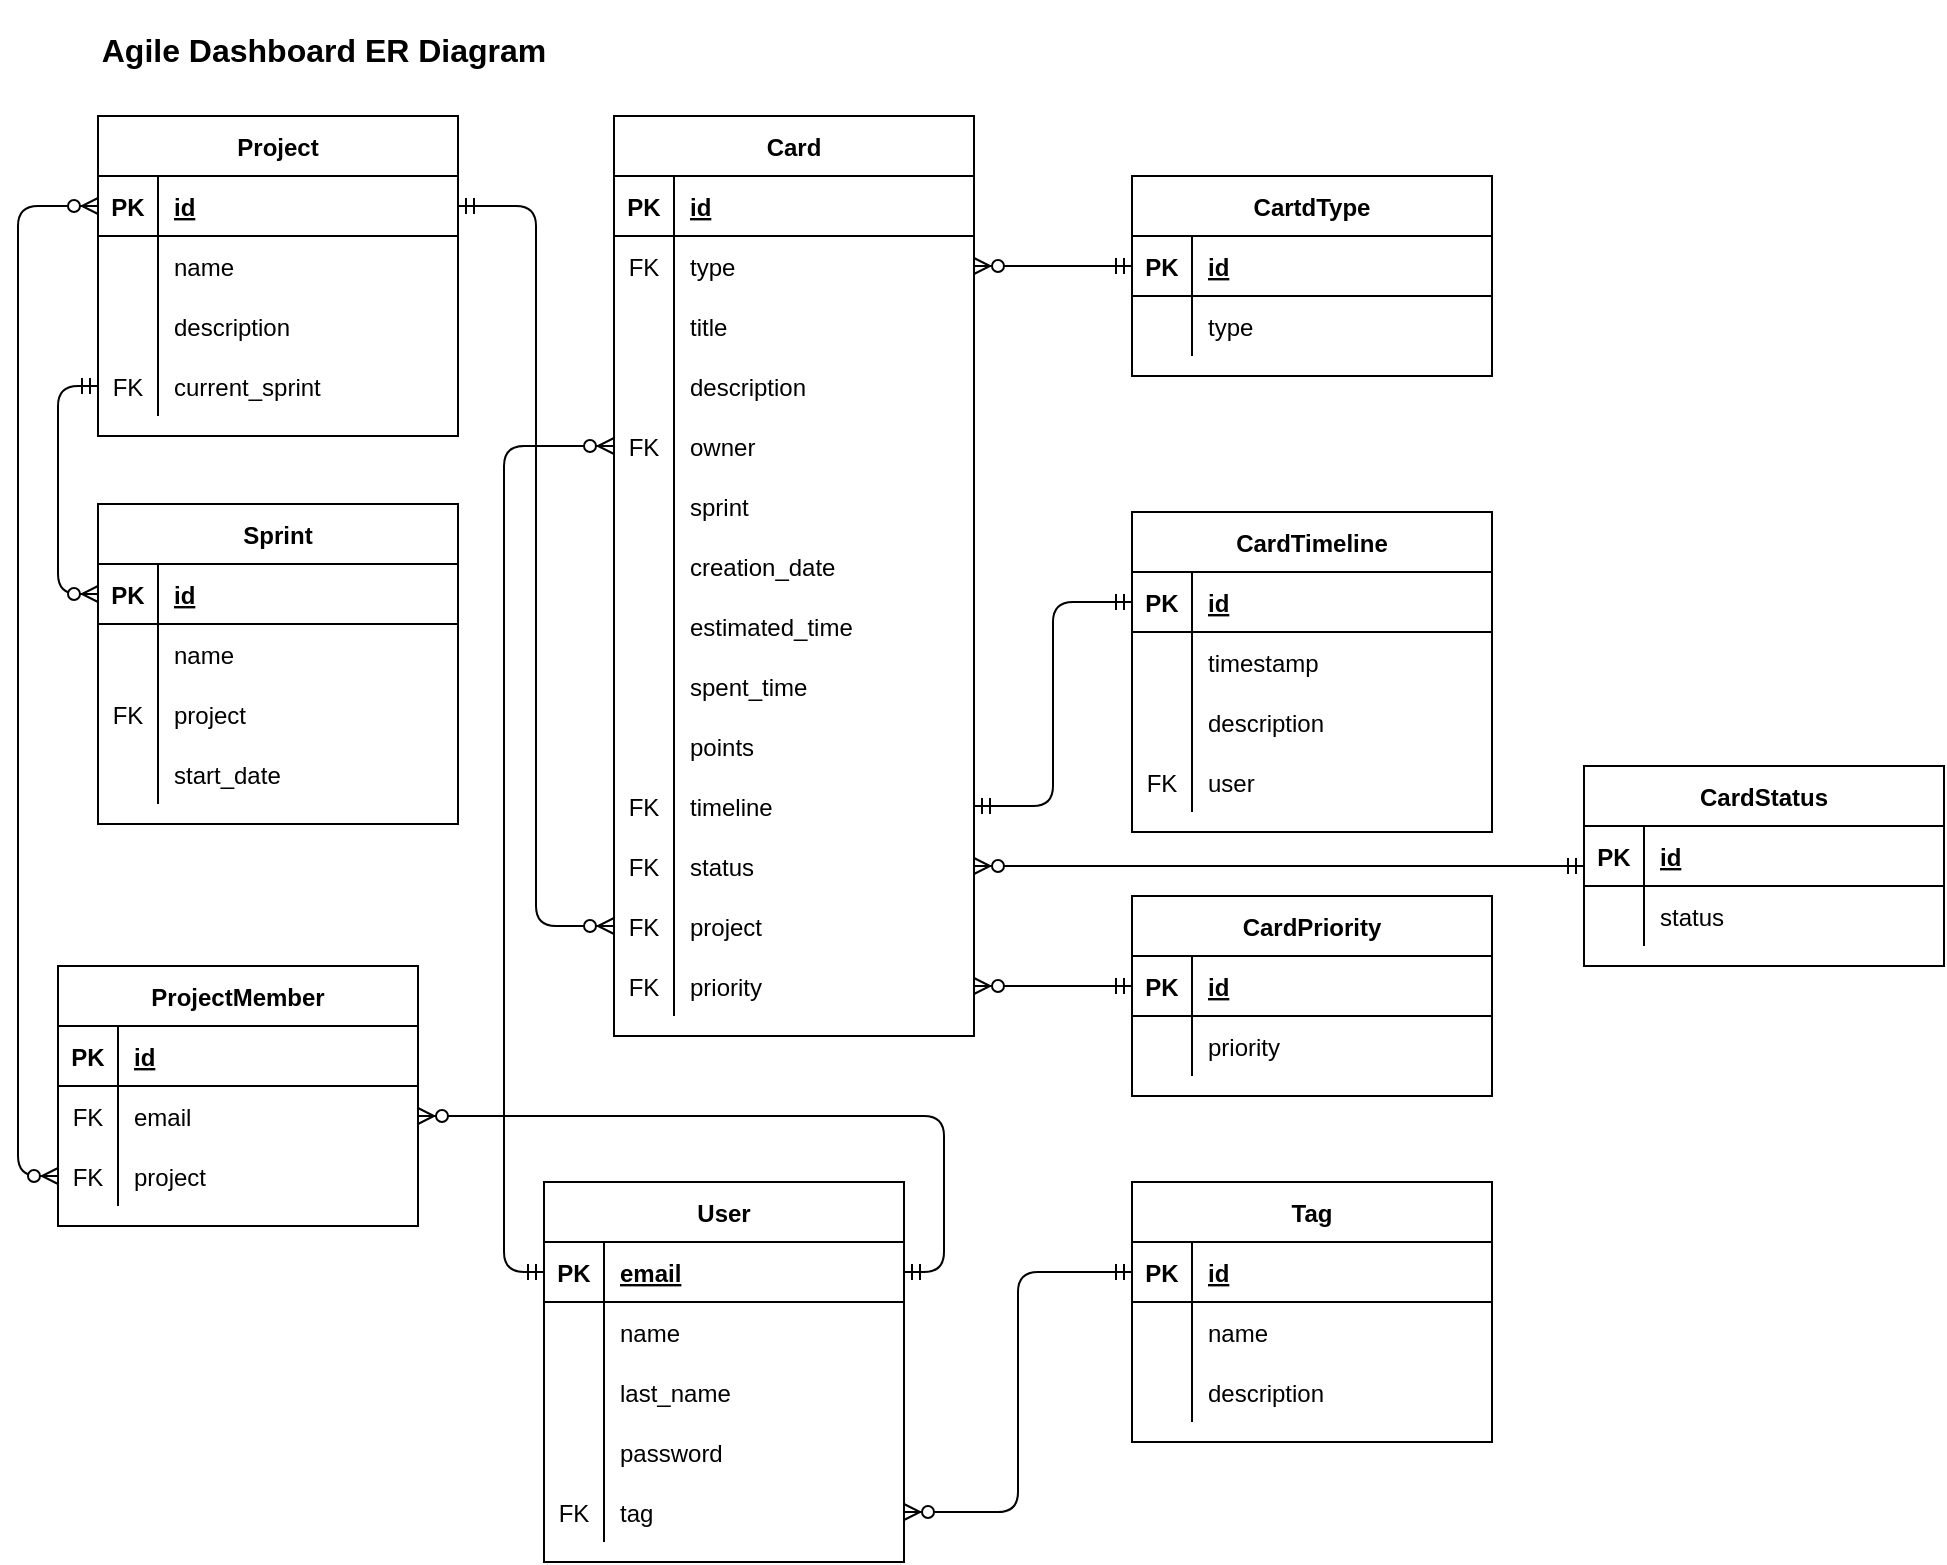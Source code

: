 <mxfile version="14.9.6" type="github"><diagram id="9USGvnvaLUPbJwD39L3l" name="ER Diagram"><mxGraphModel dx="1650" dy="898" grid="0" gridSize="10" guides="1" tooltips="1" connect="1" arrows="1" fold="1" page="1" pageScale="1" pageWidth="1600" pageHeight="900" math="0" shadow="0"><root><mxCell id="0"/><mxCell id="1" parent="0"/><mxCell id="jvORw5CZMmFiRLfbBkI9-7" style="edgeStyle=orthogonalEdgeStyle;rounded=1;orthogonalLoop=1;jettySize=auto;html=1;exitX=1;exitY=0.5;exitDx=0;exitDy=0;entryX=0;entryY=0.5;entryDx=0;entryDy=0;startArrow=ERzeroToMany;startFill=1;endArrow=ERmandOne;endFill=0;" parent="1" source="B2KjkNeEiQi5rZlNjXtB-30" target="B2KjkNeEiQi5rZlNjXtB-34" edge="1"><mxGeometry relative="1" as="geometry"/></mxCell><mxCell id="B2KjkNeEiQi5rZlNjXtB-1" value="User" style="shape=table;startSize=30;container=1;collapsible=1;childLayout=tableLayout;fixedRows=1;rowLines=0;fontStyle=1;align=center;resizeLast=1;" parent="1" vertex="1"><mxGeometry x="293" y="625" width="180" height="190" as="geometry"/></mxCell><mxCell id="B2KjkNeEiQi5rZlNjXtB-2" value="" style="shape=partialRectangle;collapsible=0;dropTarget=0;pointerEvents=0;fillColor=none;top=0;left=0;bottom=1;right=0;points=[[0,0.5],[1,0.5]];portConstraint=eastwest;" parent="B2KjkNeEiQi5rZlNjXtB-1" vertex="1"><mxGeometry y="30" width="180" height="30" as="geometry"/></mxCell><mxCell id="B2KjkNeEiQi5rZlNjXtB-3" value="PK" style="shape=partialRectangle;connectable=0;fillColor=none;top=0;left=0;bottom=0;right=0;fontStyle=1;overflow=hidden;" parent="B2KjkNeEiQi5rZlNjXtB-2" vertex="1"><mxGeometry width="30" height="30" as="geometry"/></mxCell><mxCell id="B2KjkNeEiQi5rZlNjXtB-4" value="email" style="shape=partialRectangle;connectable=0;fillColor=none;top=0;left=0;bottom=0;right=0;align=left;spacingLeft=6;fontStyle=5;overflow=hidden;" parent="B2KjkNeEiQi5rZlNjXtB-2" vertex="1"><mxGeometry x="30" width="150" height="30" as="geometry"/></mxCell><mxCell id="B2KjkNeEiQi5rZlNjXtB-5" value="" style="shape=partialRectangle;collapsible=0;dropTarget=0;pointerEvents=0;fillColor=none;top=0;left=0;bottom=0;right=0;points=[[0,0.5],[1,0.5]];portConstraint=eastwest;" parent="B2KjkNeEiQi5rZlNjXtB-1" vertex="1"><mxGeometry y="60" width="180" height="30" as="geometry"/></mxCell><mxCell id="B2KjkNeEiQi5rZlNjXtB-6" value="" style="shape=partialRectangle;connectable=0;fillColor=none;top=0;left=0;bottom=0;right=0;editable=1;overflow=hidden;" parent="B2KjkNeEiQi5rZlNjXtB-5" vertex="1"><mxGeometry width="30" height="30" as="geometry"/></mxCell><mxCell id="B2KjkNeEiQi5rZlNjXtB-7" value="name" style="shape=partialRectangle;connectable=0;fillColor=none;top=0;left=0;bottom=0;right=0;align=left;spacingLeft=6;overflow=hidden;" parent="B2KjkNeEiQi5rZlNjXtB-5" vertex="1"><mxGeometry x="30" width="150" height="30" as="geometry"/></mxCell><mxCell id="B2KjkNeEiQi5rZlNjXtB-8" value="" style="shape=partialRectangle;collapsible=0;dropTarget=0;pointerEvents=0;fillColor=none;top=0;left=0;bottom=0;right=0;points=[[0,0.5],[1,0.5]];portConstraint=eastwest;" parent="B2KjkNeEiQi5rZlNjXtB-1" vertex="1"><mxGeometry y="90" width="180" height="30" as="geometry"/></mxCell><mxCell id="B2KjkNeEiQi5rZlNjXtB-9" value="" style="shape=partialRectangle;connectable=0;fillColor=none;top=0;left=0;bottom=0;right=0;editable=1;overflow=hidden;" parent="B2KjkNeEiQi5rZlNjXtB-8" vertex="1"><mxGeometry width="30" height="30" as="geometry"/></mxCell><mxCell id="B2KjkNeEiQi5rZlNjXtB-10" value="last_name" style="shape=partialRectangle;connectable=0;fillColor=none;top=0;left=0;bottom=0;right=0;align=left;spacingLeft=6;overflow=hidden;" parent="B2KjkNeEiQi5rZlNjXtB-8" vertex="1"><mxGeometry x="30" width="150" height="30" as="geometry"/></mxCell><mxCell id="B2KjkNeEiQi5rZlNjXtB-11" value="" style="shape=partialRectangle;collapsible=0;dropTarget=0;pointerEvents=0;fillColor=none;top=0;left=0;bottom=0;right=0;points=[[0,0.5],[1,0.5]];portConstraint=eastwest;" parent="B2KjkNeEiQi5rZlNjXtB-1" vertex="1"><mxGeometry y="120" width="180" height="30" as="geometry"/></mxCell><mxCell id="B2KjkNeEiQi5rZlNjXtB-12" value="" style="shape=partialRectangle;connectable=0;fillColor=none;top=0;left=0;bottom=0;right=0;editable=1;overflow=hidden;" parent="B2KjkNeEiQi5rZlNjXtB-11" vertex="1"><mxGeometry width="30" height="30" as="geometry"/></mxCell><mxCell id="B2KjkNeEiQi5rZlNjXtB-13" value="password" style="shape=partialRectangle;connectable=0;fillColor=none;top=0;left=0;bottom=0;right=0;align=left;spacingLeft=6;overflow=hidden;" parent="B2KjkNeEiQi5rZlNjXtB-11" vertex="1"><mxGeometry x="30" width="150" height="30" as="geometry"/></mxCell><mxCell id="B2KjkNeEiQi5rZlNjXtB-30" value="" style="shape=partialRectangle;collapsible=0;dropTarget=0;pointerEvents=0;fillColor=none;top=0;left=0;bottom=0;right=0;points=[[0,0.5],[1,0.5]];portConstraint=eastwest;" parent="B2KjkNeEiQi5rZlNjXtB-1" vertex="1"><mxGeometry y="150" width="180" height="30" as="geometry"/></mxCell><mxCell id="B2KjkNeEiQi5rZlNjXtB-31" value="FK" style="shape=partialRectangle;connectable=0;fillColor=none;top=0;left=0;bottom=0;right=0;editable=1;overflow=hidden;" parent="B2KjkNeEiQi5rZlNjXtB-30" vertex="1"><mxGeometry width="30" height="30" as="geometry"/></mxCell><mxCell id="B2KjkNeEiQi5rZlNjXtB-32" value="tag" style="shape=partialRectangle;connectable=0;fillColor=none;top=0;left=0;bottom=0;right=0;align=left;spacingLeft=6;overflow=hidden;" parent="B2KjkNeEiQi5rZlNjXtB-30" vertex="1"><mxGeometry x="30" width="150" height="30" as="geometry"/></mxCell><mxCell id="B2KjkNeEiQi5rZlNjXtB-33" value="Tag" style="shape=table;startSize=30;container=1;collapsible=1;childLayout=tableLayout;fixedRows=1;rowLines=0;fontStyle=1;align=center;resizeLast=1;" parent="1" vertex="1"><mxGeometry x="587" y="625" width="180" height="130" as="geometry"/></mxCell><mxCell id="B2KjkNeEiQi5rZlNjXtB-34" value="" style="shape=partialRectangle;collapsible=0;dropTarget=0;pointerEvents=0;fillColor=none;top=0;left=0;bottom=1;right=0;points=[[0,0.5],[1,0.5]];portConstraint=eastwest;" parent="B2KjkNeEiQi5rZlNjXtB-33" vertex="1"><mxGeometry y="30" width="180" height="30" as="geometry"/></mxCell><mxCell id="B2KjkNeEiQi5rZlNjXtB-35" value="PK" style="shape=partialRectangle;connectable=0;fillColor=none;top=0;left=0;bottom=0;right=0;fontStyle=1;overflow=hidden;" parent="B2KjkNeEiQi5rZlNjXtB-34" vertex="1"><mxGeometry width="30" height="30" as="geometry"/></mxCell><mxCell id="B2KjkNeEiQi5rZlNjXtB-36" value="id" style="shape=partialRectangle;connectable=0;fillColor=none;top=0;left=0;bottom=0;right=0;align=left;spacingLeft=6;fontStyle=5;overflow=hidden;" parent="B2KjkNeEiQi5rZlNjXtB-34" vertex="1"><mxGeometry x="30" width="150" height="30" as="geometry"/></mxCell><mxCell id="B2KjkNeEiQi5rZlNjXtB-37" value="" style="shape=partialRectangle;collapsible=0;dropTarget=0;pointerEvents=0;fillColor=none;top=0;left=0;bottom=0;right=0;points=[[0,0.5],[1,0.5]];portConstraint=eastwest;" parent="B2KjkNeEiQi5rZlNjXtB-33" vertex="1"><mxGeometry y="60" width="180" height="30" as="geometry"/></mxCell><mxCell id="B2KjkNeEiQi5rZlNjXtB-38" value="" style="shape=partialRectangle;connectable=0;fillColor=none;top=0;left=0;bottom=0;right=0;editable=1;overflow=hidden;" parent="B2KjkNeEiQi5rZlNjXtB-37" vertex="1"><mxGeometry width="30" height="30" as="geometry"/></mxCell><mxCell id="B2KjkNeEiQi5rZlNjXtB-39" value="name" style="shape=partialRectangle;connectable=0;fillColor=none;top=0;left=0;bottom=0;right=0;align=left;spacingLeft=6;overflow=hidden;" parent="B2KjkNeEiQi5rZlNjXtB-37" vertex="1"><mxGeometry x="30" width="150" height="30" as="geometry"/></mxCell><mxCell id="B2KjkNeEiQi5rZlNjXtB-40" value="" style="shape=partialRectangle;collapsible=0;dropTarget=0;pointerEvents=0;fillColor=none;top=0;left=0;bottom=0;right=0;points=[[0,0.5],[1,0.5]];portConstraint=eastwest;" parent="B2KjkNeEiQi5rZlNjXtB-33" vertex="1"><mxGeometry y="90" width="180" height="30" as="geometry"/></mxCell><mxCell id="B2KjkNeEiQi5rZlNjXtB-41" value="" style="shape=partialRectangle;connectable=0;fillColor=none;top=0;left=0;bottom=0;right=0;editable=1;overflow=hidden;" parent="B2KjkNeEiQi5rZlNjXtB-40" vertex="1"><mxGeometry width="30" height="30" as="geometry"/></mxCell><mxCell id="B2KjkNeEiQi5rZlNjXtB-42" value="description" style="shape=partialRectangle;connectable=0;fillColor=none;top=0;left=0;bottom=0;right=0;align=left;spacingLeft=6;overflow=hidden;" parent="B2KjkNeEiQi5rZlNjXtB-40" vertex="1"><mxGeometry x="30" width="150" height="30" as="geometry"/></mxCell><mxCell id="B2KjkNeEiQi5rZlNjXtB-47" value="Card" style="shape=table;startSize=30;container=1;collapsible=1;childLayout=tableLayout;fixedRows=1;rowLines=0;fontStyle=1;align=center;resizeLast=1;" parent="1" vertex="1"><mxGeometry x="328" y="92" width="180" height="460" as="geometry"/></mxCell><mxCell id="B2KjkNeEiQi5rZlNjXtB-48" value="" style="shape=partialRectangle;collapsible=0;dropTarget=0;pointerEvents=0;fillColor=none;top=0;left=0;bottom=1;right=0;points=[[0,0.5],[1,0.5]];portConstraint=eastwest;" parent="B2KjkNeEiQi5rZlNjXtB-47" vertex="1"><mxGeometry y="30" width="180" height="30" as="geometry"/></mxCell><mxCell id="B2KjkNeEiQi5rZlNjXtB-49" value="PK" style="shape=partialRectangle;connectable=0;fillColor=none;top=0;left=0;bottom=0;right=0;fontStyle=1;overflow=hidden;" parent="B2KjkNeEiQi5rZlNjXtB-48" vertex="1"><mxGeometry width="30" height="30" as="geometry"/></mxCell><mxCell id="B2KjkNeEiQi5rZlNjXtB-50" value="id" style="shape=partialRectangle;connectable=0;fillColor=none;top=0;left=0;bottom=0;right=0;align=left;spacingLeft=6;fontStyle=5;overflow=hidden;" parent="B2KjkNeEiQi5rZlNjXtB-48" vertex="1"><mxGeometry x="30" width="150" height="30" as="geometry"/></mxCell><mxCell id="B2KjkNeEiQi5rZlNjXtB-51" value="" style="shape=partialRectangle;collapsible=0;dropTarget=0;pointerEvents=0;fillColor=none;top=0;left=0;bottom=0;right=0;points=[[0,0.5],[1,0.5]];portConstraint=eastwest;" parent="B2KjkNeEiQi5rZlNjXtB-47" vertex="1"><mxGeometry y="60" width="180" height="30" as="geometry"/></mxCell><mxCell id="B2KjkNeEiQi5rZlNjXtB-52" value="FK" style="shape=partialRectangle;connectable=0;fillColor=none;top=0;left=0;bottom=0;right=0;editable=1;overflow=hidden;" parent="B2KjkNeEiQi5rZlNjXtB-51" vertex="1"><mxGeometry width="30" height="30" as="geometry"/></mxCell><mxCell id="B2KjkNeEiQi5rZlNjXtB-53" value="type" style="shape=partialRectangle;connectable=0;fillColor=none;top=0;left=0;bottom=0;right=0;align=left;spacingLeft=6;overflow=hidden;" parent="B2KjkNeEiQi5rZlNjXtB-51" vertex="1"><mxGeometry x="30" width="150" height="30" as="geometry"/></mxCell><mxCell id="B2KjkNeEiQi5rZlNjXtB-54" value="" style="shape=partialRectangle;collapsible=0;dropTarget=0;pointerEvents=0;fillColor=none;top=0;left=0;bottom=0;right=0;points=[[0,0.5],[1,0.5]];portConstraint=eastwest;" parent="B2KjkNeEiQi5rZlNjXtB-47" vertex="1"><mxGeometry y="90" width="180" height="30" as="geometry"/></mxCell><mxCell id="B2KjkNeEiQi5rZlNjXtB-55" value="" style="shape=partialRectangle;connectable=0;fillColor=none;top=0;left=0;bottom=0;right=0;editable=1;overflow=hidden;" parent="B2KjkNeEiQi5rZlNjXtB-54" vertex="1"><mxGeometry width="30" height="30" as="geometry"/></mxCell><mxCell id="B2KjkNeEiQi5rZlNjXtB-56" value="title" style="shape=partialRectangle;connectable=0;fillColor=none;top=0;left=0;bottom=0;right=0;align=left;spacingLeft=6;overflow=hidden;" parent="B2KjkNeEiQi5rZlNjXtB-54" vertex="1"><mxGeometry x="30" width="150" height="30" as="geometry"/></mxCell><mxCell id="B2KjkNeEiQi5rZlNjXtB-57" value="" style="shape=partialRectangle;collapsible=0;dropTarget=0;pointerEvents=0;fillColor=none;top=0;left=0;bottom=0;right=0;points=[[0,0.5],[1,0.5]];portConstraint=eastwest;" parent="B2KjkNeEiQi5rZlNjXtB-47" vertex="1"><mxGeometry y="120" width="180" height="30" as="geometry"/></mxCell><mxCell id="B2KjkNeEiQi5rZlNjXtB-58" value="" style="shape=partialRectangle;connectable=0;fillColor=none;top=0;left=0;bottom=0;right=0;editable=1;overflow=hidden;" parent="B2KjkNeEiQi5rZlNjXtB-57" vertex="1"><mxGeometry width="30" height="30" as="geometry"/></mxCell><mxCell id="B2KjkNeEiQi5rZlNjXtB-59" value="description" style="shape=partialRectangle;connectable=0;fillColor=none;top=0;left=0;bottom=0;right=0;align=left;spacingLeft=6;overflow=hidden;" parent="B2KjkNeEiQi5rZlNjXtB-57" vertex="1"><mxGeometry x="30" width="150" height="30" as="geometry"/></mxCell><mxCell id="B2KjkNeEiQi5rZlNjXtB-60" value="" style="shape=partialRectangle;collapsible=0;dropTarget=0;pointerEvents=0;fillColor=none;top=0;left=0;bottom=0;right=0;points=[[0,0.5],[1,0.5]];portConstraint=eastwest;" parent="B2KjkNeEiQi5rZlNjXtB-47" vertex="1"><mxGeometry y="150" width="180" height="30" as="geometry"/></mxCell><mxCell id="B2KjkNeEiQi5rZlNjXtB-61" value="FK" style="shape=partialRectangle;connectable=0;fillColor=none;top=0;left=0;bottom=0;right=0;editable=1;overflow=hidden;" parent="B2KjkNeEiQi5rZlNjXtB-60" vertex="1"><mxGeometry width="30" height="30" as="geometry"/></mxCell><mxCell id="B2KjkNeEiQi5rZlNjXtB-62" value="owner" style="shape=partialRectangle;connectable=0;fillColor=none;top=0;left=0;bottom=0;right=0;align=left;spacingLeft=6;overflow=hidden;" parent="B2KjkNeEiQi5rZlNjXtB-60" vertex="1"><mxGeometry x="30" width="150" height="30" as="geometry"/></mxCell><mxCell id="B2KjkNeEiQi5rZlNjXtB-76" value="" style="shape=partialRectangle;collapsible=0;dropTarget=0;pointerEvents=0;fillColor=none;top=0;left=0;bottom=0;right=0;points=[[0,0.5],[1,0.5]];portConstraint=eastwest;" parent="B2KjkNeEiQi5rZlNjXtB-47" vertex="1"><mxGeometry y="180" width="180" height="30" as="geometry"/></mxCell><mxCell id="B2KjkNeEiQi5rZlNjXtB-77" value="" style="shape=partialRectangle;connectable=0;fillColor=none;top=0;left=0;bottom=0;right=0;editable=1;overflow=hidden;" parent="B2KjkNeEiQi5rZlNjXtB-76" vertex="1"><mxGeometry width="30" height="30" as="geometry"/></mxCell><mxCell id="B2KjkNeEiQi5rZlNjXtB-78" value="sprint" style="shape=partialRectangle;connectable=0;fillColor=none;top=0;left=0;bottom=0;right=0;align=left;spacingLeft=6;overflow=hidden;" parent="B2KjkNeEiQi5rZlNjXtB-76" vertex="1"><mxGeometry x="30" width="150" height="30" as="geometry"/></mxCell><mxCell id="B2KjkNeEiQi5rZlNjXtB-79" value="" style="shape=partialRectangle;collapsible=0;dropTarget=0;pointerEvents=0;fillColor=none;top=0;left=0;bottom=0;right=0;points=[[0,0.5],[1,0.5]];portConstraint=eastwest;" parent="B2KjkNeEiQi5rZlNjXtB-47" vertex="1"><mxGeometry y="210" width="180" height="30" as="geometry"/></mxCell><mxCell id="B2KjkNeEiQi5rZlNjXtB-80" value="" style="shape=partialRectangle;connectable=0;fillColor=none;top=0;left=0;bottom=0;right=0;editable=1;overflow=hidden;" parent="B2KjkNeEiQi5rZlNjXtB-79" vertex="1"><mxGeometry width="30" height="30" as="geometry"/></mxCell><mxCell id="B2KjkNeEiQi5rZlNjXtB-81" value="creation_date" style="shape=partialRectangle;connectable=0;fillColor=none;top=0;left=0;bottom=0;right=0;align=left;spacingLeft=6;overflow=hidden;" parent="B2KjkNeEiQi5rZlNjXtB-79" vertex="1"><mxGeometry x="30" width="150" height="30" as="geometry"/></mxCell><mxCell id="B2KjkNeEiQi5rZlNjXtB-82" value="" style="shape=partialRectangle;collapsible=0;dropTarget=0;pointerEvents=0;fillColor=none;top=0;left=0;bottom=0;right=0;points=[[0,0.5],[1,0.5]];portConstraint=eastwest;" parent="B2KjkNeEiQi5rZlNjXtB-47" vertex="1"><mxGeometry y="240" width="180" height="30" as="geometry"/></mxCell><mxCell id="B2KjkNeEiQi5rZlNjXtB-83" value="" style="shape=partialRectangle;connectable=0;fillColor=none;top=0;left=0;bottom=0;right=0;editable=1;overflow=hidden;" parent="B2KjkNeEiQi5rZlNjXtB-82" vertex="1"><mxGeometry width="30" height="30" as="geometry"/></mxCell><mxCell id="B2KjkNeEiQi5rZlNjXtB-84" value="estimated_time" style="shape=partialRectangle;connectable=0;fillColor=none;top=0;left=0;bottom=0;right=0;align=left;spacingLeft=6;overflow=hidden;" parent="B2KjkNeEiQi5rZlNjXtB-82" vertex="1"><mxGeometry x="30" width="150" height="30" as="geometry"/></mxCell><mxCell id="B2KjkNeEiQi5rZlNjXtB-85" value="" style="shape=partialRectangle;collapsible=0;dropTarget=0;pointerEvents=0;fillColor=none;top=0;left=0;bottom=0;right=0;points=[[0,0.5],[1,0.5]];portConstraint=eastwest;" parent="B2KjkNeEiQi5rZlNjXtB-47" vertex="1"><mxGeometry y="270" width="180" height="30" as="geometry"/></mxCell><mxCell id="B2KjkNeEiQi5rZlNjXtB-86" value="" style="shape=partialRectangle;connectable=0;fillColor=none;top=0;left=0;bottom=0;right=0;editable=1;overflow=hidden;" parent="B2KjkNeEiQi5rZlNjXtB-85" vertex="1"><mxGeometry width="30" height="30" as="geometry"/></mxCell><mxCell id="B2KjkNeEiQi5rZlNjXtB-87" value="spent_time" style="shape=partialRectangle;connectable=0;fillColor=none;top=0;left=0;bottom=0;right=0;align=left;spacingLeft=6;overflow=hidden;" parent="B2KjkNeEiQi5rZlNjXtB-85" vertex="1"><mxGeometry x="30" width="150" height="30" as="geometry"/></mxCell><mxCell id="B2KjkNeEiQi5rZlNjXtB-88" value="" style="shape=partialRectangle;collapsible=0;dropTarget=0;pointerEvents=0;fillColor=none;top=0;left=0;bottom=0;right=0;points=[[0,0.5],[1,0.5]];portConstraint=eastwest;" parent="B2KjkNeEiQi5rZlNjXtB-47" vertex="1"><mxGeometry y="300" width="180" height="30" as="geometry"/></mxCell><mxCell id="B2KjkNeEiQi5rZlNjXtB-89" value="" style="shape=partialRectangle;connectable=0;fillColor=none;top=0;left=0;bottom=0;right=0;editable=1;overflow=hidden;" parent="B2KjkNeEiQi5rZlNjXtB-88" vertex="1"><mxGeometry width="30" height="30" as="geometry"/></mxCell><mxCell id="B2KjkNeEiQi5rZlNjXtB-90" value="points" style="shape=partialRectangle;connectable=0;fillColor=none;top=0;left=0;bottom=0;right=0;align=left;spacingLeft=6;overflow=hidden;" parent="B2KjkNeEiQi5rZlNjXtB-88" vertex="1"><mxGeometry x="30" width="150" height="30" as="geometry"/></mxCell><mxCell id="B2KjkNeEiQi5rZlNjXtB-91" value="" style="shape=partialRectangle;collapsible=0;dropTarget=0;pointerEvents=0;fillColor=none;top=0;left=0;bottom=0;right=0;points=[[0,0.5],[1,0.5]];portConstraint=eastwest;" parent="B2KjkNeEiQi5rZlNjXtB-47" vertex="1"><mxGeometry y="330" width="180" height="30" as="geometry"/></mxCell><mxCell id="B2KjkNeEiQi5rZlNjXtB-92" value="FK" style="shape=partialRectangle;connectable=0;fillColor=none;top=0;left=0;bottom=0;right=0;editable=1;overflow=hidden;" parent="B2KjkNeEiQi5rZlNjXtB-91" vertex="1"><mxGeometry width="30" height="30" as="geometry"/></mxCell><mxCell id="B2KjkNeEiQi5rZlNjXtB-93" value="timeline" style="shape=partialRectangle;connectable=0;fillColor=none;top=0;left=0;bottom=0;right=0;align=left;spacingLeft=6;overflow=hidden;" parent="B2KjkNeEiQi5rZlNjXtB-91" vertex="1"><mxGeometry x="30" width="150" height="30" as="geometry"/></mxCell><mxCell id="B2KjkNeEiQi5rZlNjXtB-94" value="" style="shape=partialRectangle;collapsible=0;dropTarget=0;pointerEvents=0;fillColor=none;top=0;left=0;bottom=0;right=0;points=[[0,0.5],[1,0.5]];portConstraint=eastwest;" parent="B2KjkNeEiQi5rZlNjXtB-47" vertex="1"><mxGeometry y="360" width="180" height="30" as="geometry"/></mxCell><mxCell id="B2KjkNeEiQi5rZlNjXtB-95" value="FK" style="shape=partialRectangle;connectable=0;fillColor=none;top=0;left=0;bottom=0;right=0;editable=1;overflow=hidden;" parent="B2KjkNeEiQi5rZlNjXtB-94" vertex="1"><mxGeometry width="30" height="30" as="geometry"/></mxCell><mxCell id="B2KjkNeEiQi5rZlNjXtB-96" value="status" style="shape=partialRectangle;connectable=0;fillColor=none;top=0;left=0;bottom=0;right=0;align=left;spacingLeft=6;overflow=hidden;" parent="B2KjkNeEiQi5rZlNjXtB-94" vertex="1"><mxGeometry x="30" width="150" height="30" as="geometry"/></mxCell><mxCell id="B2KjkNeEiQi5rZlNjXtB-138" value="" style="shape=partialRectangle;collapsible=0;dropTarget=0;pointerEvents=0;fillColor=none;top=0;left=0;bottom=0;right=0;points=[[0,0.5],[1,0.5]];portConstraint=eastwest;" parent="B2KjkNeEiQi5rZlNjXtB-47" vertex="1"><mxGeometry y="390" width="180" height="30" as="geometry"/></mxCell><mxCell id="B2KjkNeEiQi5rZlNjXtB-139" value="FK" style="shape=partialRectangle;connectable=0;fillColor=none;top=0;left=0;bottom=0;right=0;editable=1;overflow=hidden;" parent="B2KjkNeEiQi5rZlNjXtB-138" vertex="1"><mxGeometry width="30" height="30" as="geometry"/></mxCell><mxCell id="B2KjkNeEiQi5rZlNjXtB-140" value="project" style="shape=partialRectangle;connectable=0;fillColor=none;top=0;left=0;bottom=0;right=0;align=left;spacingLeft=6;overflow=hidden;" parent="B2KjkNeEiQi5rZlNjXtB-138" vertex="1"><mxGeometry x="30" width="150" height="30" as="geometry"/></mxCell><mxCell id="B2KjkNeEiQi5rZlNjXtB-175" value="" style="shape=partialRectangle;collapsible=0;dropTarget=0;pointerEvents=0;fillColor=none;top=0;left=0;bottom=0;right=0;points=[[0,0.5],[1,0.5]];portConstraint=eastwest;" parent="B2KjkNeEiQi5rZlNjXtB-47" vertex="1"><mxGeometry y="420" width="180" height="30" as="geometry"/></mxCell><mxCell id="B2KjkNeEiQi5rZlNjXtB-176" value="FK" style="shape=partialRectangle;connectable=0;fillColor=none;top=0;left=0;bottom=0;right=0;editable=1;overflow=hidden;" parent="B2KjkNeEiQi5rZlNjXtB-175" vertex="1"><mxGeometry width="30" height="30" as="geometry"/></mxCell><mxCell id="B2KjkNeEiQi5rZlNjXtB-177" value="priority" style="shape=partialRectangle;connectable=0;fillColor=none;top=0;left=0;bottom=0;right=0;align=left;spacingLeft=6;overflow=hidden;" parent="B2KjkNeEiQi5rZlNjXtB-175" vertex="1"><mxGeometry x="30" width="150" height="30" as="geometry"/></mxCell><mxCell id="B2KjkNeEiQi5rZlNjXtB-63" value="CartdType" style="shape=table;startSize=30;container=1;collapsible=1;childLayout=tableLayout;fixedRows=1;rowLines=0;fontStyle=1;align=center;resizeLast=1;" parent="1" vertex="1"><mxGeometry x="587" y="122" width="180" height="100" as="geometry"/></mxCell><mxCell id="B2KjkNeEiQi5rZlNjXtB-64" value="" style="shape=partialRectangle;collapsible=0;dropTarget=0;pointerEvents=0;fillColor=none;top=0;left=0;bottom=1;right=0;points=[[0,0.5],[1,0.5]];portConstraint=eastwest;" parent="B2KjkNeEiQi5rZlNjXtB-63" vertex="1"><mxGeometry y="30" width="180" height="30" as="geometry"/></mxCell><mxCell id="B2KjkNeEiQi5rZlNjXtB-65" value="PK" style="shape=partialRectangle;connectable=0;fillColor=none;top=0;left=0;bottom=0;right=0;fontStyle=1;overflow=hidden;" parent="B2KjkNeEiQi5rZlNjXtB-64" vertex="1"><mxGeometry width="30" height="30" as="geometry"/></mxCell><mxCell id="B2KjkNeEiQi5rZlNjXtB-66" value="id" style="shape=partialRectangle;connectable=0;fillColor=none;top=0;left=0;bottom=0;right=0;align=left;spacingLeft=6;fontStyle=5;overflow=hidden;" parent="B2KjkNeEiQi5rZlNjXtB-64" vertex="1"><mxGeometry x="30" width="150" height="30" as="geometry"/></mxCell><mxCell id="B2KjkNeEiQi5rZlNjXtB-67" value="" style="shape=partialRectangle;collapsible=0;dropTarget=0;pointerEvents=0;fillColor=none;top=0;left=0;bottom=0;right=0;points=[[0,0.5],[1,0.5]];portConstraint=eastwest;" parent="B2KjkNeEiQi5rZlNjXtB-63" vertex="1"><mxGeometry y="60" width="180" height="30" as="geometry"/></mxCell><mxCell id="B2KjkNeEiQi5rZlNjXtB-68" value="" style="shape=partialRectangle;connectable=0;fillColor=none;top=0;left=0;bottom=0;right=0;editable=1;overflow=hidden;" parent="B2KjkNeEiQi5rZlNjXtB-67" vertex="1"><mxGeometry width="30" height="30" as="geometry"/></mxCell><mxCell id="B2KjkNeEiQi5rZlNjXtB-69" value="type" style="shape=partialRectangle;connectable=0;fillColor=none;top=0;left=0;bottom=0;right=0;align=left;spacingLeft=6;overflow=hidden;" parent="B2KjkNeEiQi5rZlNjXtB-67" vertex="1"><mxGeometry x="30" width="150" height="30" as="geometry"/></mxCell><mxCell id="B2KjkNeEiQi5rZlNjXtB-97" value="Sprint" style="shape=table;startSize=30;container=1;collapsible=1;childLayout=tableLayout;fixedRows=1;rowLines=0;fontStyle=1;align=center;resizeLast=1;" parent="1" vertex="1"><mxGeometry x="70" y="286" width="180" height="160" as="geometry"/></mxCell><mxCell id="B2KjkNeEiQi5rZlNjXtB-98" value="" style="shape=partialRectangle;collapsible=0;dropTarget=0;pointerEvents=0;fillColor=none;top=0;left=0;bottom=1;right=0;points=[[0,0.5],[1,0.5]];portConstraint=eastwest;" parent="B2KjkNeEiQi5rZlNjXtB-97" vertex="1"><mxGeometry y="30" width="180" height="30" as="geometry"/></mxCell><mxCell id="B2KjkNeEiQi5rZlNjXtB-99" value="PK" style="shape=partialRectangle;connectable=0;fillColor=none;top=0;left=0;bottom=0;right=0;fontStyle=1;overflow=hidden;" parent="B2KjkNeEiQi5rZlNjXtB-98" vertex="1"><mxGeometry width="30" height="30" as="geometry"/></mxCell><mxCell id="B2KjkNeEiQi5rZlNjXtB-100" value="id" style="shape=partialRectangle;connectable=0;fillColor=none;top=0;left=0;bottom=0;right=0;align=left;spacingLeft=6;fontStyle=5;overflow=hidden;" parent="B2KjkNeEiQi5rZlNjXtB-98" vertex="1"><mxGeometry x="30" width="150" height="30" as="geometry"/></mxCell><mxCell id="B2KjkNeEiQi5rZlNjXtB-101" value="" style="shape=partialRectangle;collapsible=0;dropTarget=0;pointerEvents=0;fillColor=none;top=0;left=0;bottom=0;right=0;points=[[0,0.5],[1,0.5]];portConstraint=eastwest;" parent="B2KjkNeEiQi5rZlNjXtB-97" vertex="1"><mxGeometry y="60" width="180" height="30" as="geometry"/></mxCell><mxCell id="B2KjkNeEiQi5rZlNjXtB-102" value="" style="shape=partialRectangle;connectable=0;fillColor=none;top=0;left=0;bottom=0;right=0;editable=1;overflow=hidden;" parent="B2KjkNeEiQi5rZlNjXtB-101" vertex="1"><mxGeometry width="30" height="30" as="geometry"/></mxCell><mxCell id="B2KjkNeEiQi5rZlNjXtB-103" value="name" style="shape=partialRectangle;connectable=0;fillColor=none;top=0;left=0;bottom=0;right=0;align=left;spacingLeft=6;overflow=hidden;" parent="B2KjkNeEiQi5rZlNjXtB-101" vertex="1"><mxGeometry x="30" width="150" height="30" as="geometry"/></mxCell><mxCell id="B2KjkNeEiQi5rZlNjXtB-104" value="" style="shape=partialRectangle;collapsible=0;dropTarget=0;pointerEvents=0;fillColor=none;top=0;left=0;bottom=0;right=0;points=[[0,0.5],[1,0.5]];portConstraint=eastwest;" parent="B2KjkNeEiQi5rZlNjXtB-97" vertex="1"><mxGeometry y="90" width="180" height="30" as="geometry"/></mxCell><mxCell id="B2KjkNeEiQi5rZlNjXtB-105" value="FK" style="shape=partialRectangle;connectable=0;fillColor=none;top=0;left=0;bottom=0;right=0;editable=1;overflow=hidden;" parent="B2KjkNeEiQi5rZlNjXtB-104" vertex="1"><mxGeometry width="30" height="30" as="geometry"/></mxCell><mxCell id="B2KjkNeEiQi5rZlNjXtB-106" value="project" style="shape=partialRectangle;connectable=0;fillColor=none;top=0;left=0;bottom=0;right=0;align=left;spacingLeft=6;overflow=hidden;" parent="B2KjkNeEiQi5rZlNjXtB-104" vertex="1"><mxGeometry x="30" width="150" height="30" as="geometry"/></mxCell><mxCell id="B2KjkNeEiQi5rZlNjXtB-189" value="" style="shape=partialRectangle;collapsible=0;dropTarget=0;pointerEvents=0;fillColor=none;top=0;left=0;bottom=0;right=0;points=[[0,0.5],[1,0.5]];portConstraint=eastwest;" parent="B2KjkNeEiQi5rZlNjXtB-97" vertex="1"><mxGeometry y="120" width="180" height="30" as="geometry"/></mxCell><mxCell id="B2KjkNeEiQi5rZlNjXtB-190" value="" style="shape=partialRectangle;connectable=0;fillColor=none;top=0;left=0;bottom=0;right=0;editable=1;overflow=hidden;" parent="B2KjkNeEiQi5rZlNjXtB-189" vertex="1"><mxGeometry width="30" height="30" as="geometry"/></mxCell><mxCell id="B2KjkNeEiQi5rZlNjXtB-191" value="start_date" style="shape=partialRectangle;connectable=0;fillColor=none;top=0;left=0;bottom=0;right=0;align=left;spacingLeft=6;overflow=hidden;" parent="B2KjkNeEiQi5rZlNjXtB-189" vertex="1"><mxGeometry x="30" width="150" height="30" as="geometry"/></mxCell><mxCell id="B2KjkNeEiQi5rZlNjXtB-111" value="CardTimeline" style="shape=table;startSize=30;container=1;collapsible=1;childLayout=tableLayout;fixedRows=1;rowLines=0;fontStyle=1;align=center;resizeLast=1;" parent="1" vertex="1"><mxGeometry x="587" y="290" width="180" height="160" as="geometry"/></mxCell><mxCell id="B2KjkNeEiQi5rZlNjXtB-112" value="" style="shape=partialRectangle;collapsible=0;dropTarget=0;pointerEvents=0;fillColor=none;top=0;left=0;bottom=1;right=0;points=[[0,0.5],[1,0.5]];portConstraint=eastwest;" parent="B2KjkNeEiQi5rZlNjXtB-111" vertex="1"><mxGeometry y="30" width="180" height="30" as="geometry"/></mxCell><mxCell id="B2KjkNeEiQi5rZlNjXtB-113" value="PK" style="shape=partialRectangle;connectable=0;fillColor=none;top=0;left=0;bottom=0;right=0;fontStyle=1;overflow=hidden;" parent="B2KjkNeEiQi5rZlNjXtB-112" vertex="1"><mxGeometry width="30" height="30" as="geometry"/></mxCell><mxCell id="B2KjkNeEiQi5rZlNjXtB-114" value="id" style="shape=partialRectangle;connectable=0;fillColor=none;top=0;left=0;bottom=0;right=0;align=left;spacingLeft=6;fontStyle=5;overflow=hidden;" parent="B2KjkNeEiQi5rZlNjXtB-112" vertex="1"><mxGeometry x="30" width="150" height="30" as="geometry"/></mxCell><mxCell id="B2KjkNeEiQi5rZlNjXtB-115" value="" style="shape=partialRectangle;collapsible=0;dropTarget=0;pointerEvents=0;fillColor=none;top=0;left=0;bottom=0;right=0;points=[[0,0.5],[1,0.5]];portConstraint=eastwest;" parent="B2KjkNeEiQi5rZlNjXtB-111" vertex="1"><mxGeometry y="60" width="180" height="30" as="geometry"/></mxCell><mxCell id="B2KjkNeEiQi5rZlNjXtB-116" value="" style="shape=partialRectangle;connectable=0;fillColor=none;top=0;left=0;bottom=0;right=0;editable=1;overflow=hidden;" parent="B2KjkNeEiQi5rZlNjXtB-115" vertex="1"><mxGeometry width="30" height="30" as="geometry"/></mxCell><mxCell id="B2KjkNeEiQi5rZlNjXtB-117" value="timestamp" style="shape=partialRectangle;connectable=0;fillColor=none;top=0;left=0;bottom=0;right=0;align=left;spacingLeft=6;overflow=hidden;" parent="B2KjkNeEiQi5rZlNjXtB-115" vertex="1"><mxGeometry x="30" width="150" height="30" as="geometry"/></mxCell><mxCell id="B2KjkNeEiQi5rZlNjXtB-118" value="" style="shape=partialRectangle;collapsible=0;dropTarget=0;pointerEvents=0;fillColor=none;top=0;left=0;bottom=0;right=0;points=[[0,0.5],[1,0.5]];portConstraint=eastwest;" parent="B2KjkNeEiQi5rZlNjXtB-111" vertex="1"><mxGeometry y="90" width="180" height="30" as="geometry"/></mxCell><mxCell id="B2KjkNeEiQi5rZlNjXtB-119" value="" style="shape=partialRectangle;connectable=0;fillColor=none;top=0;left=0;bottom=0;right=0;editable=1;overflow=hidden;" parent="B2KjkNeEiQi5rZlNjXtB-118" vertex="1"><mxGeometry width="30" height="30" as="geometry"/></mxCell><mxCell id="B2KjkNeEiQi5rZlNjXtB-120" value="description" style="shape=partialRectangle;connectable=0;fillColor=none;top=0;left=0;bottom=0;right=0;align=left;spacingLeft=6;overflow=hidden;" parent="B2KjkNeEiQi5rZlNjXtB-118" vertex="1"><mxGeometry x="30" width="150" height="30" as="geometry"/></mxCell><mxCell id="B2KjkNeEiQi5rZlNjXtB-121" value="" style="shape=partialRectangle;collapsible=0;dropTarget=0;pointerEvents=0;fillColor=none;top=0;left=0;bottom=0;right=0;points=[[0,0.5],[1,0.5]];portConstraint=eastwest;" parent="B2KjkNeEiQi5rZlNjXtB-111" vertex="1"><mxGeometry y="120" width="180" height="30" as="geometry"/></mxCell><mxCell id="B2KjkNeEiQi5rZlNjXtB-122" value="FK" style="shape=partialRectangle;connectable=0;fillColor=none;top=0;left=0;bottom=0;right=0;editable=1;overflow=hidden;" parent="B2KjkNeEiQi5rZlNjXtB-121" vertex="1"><mxGeometry width="30" height="30" as="geometry"/></mxCell><mxCell id="B2KjkNeEiQi5rZlNjXtB-123" value="user" style="shape=partialRectangle;connectable=0;fillColor=none;top=0;left=0;bottom=0;right=0;align=left;spacingLeft=6;overflow=hidden;" parent="B2KjkNeEiQi5rZlNjXtB-121" vertex="1"><mxGeometry x="30" width="150" height="30" as="geometry"/></mxCell><mxCell id="B2KjkNeEiQi5rZlNjXtB-125" value="CardStatus" style="shape=table;startSize=30;container=1;collapsible=1;childLayout=tableLayout;fixedRows=1;rowLines=0;fontStyle=1;align=center;resizeLast=1;" parent="1" vertex="1"><mxGeometry x="813" y="417" width="180" height="100" as="geometry"/></mxCell><mxCell id="B2KjkNeEiQi5rZlNjXtB-126" value="" style="shape=partialRectangle;collapsible=0;dropTarget=0;pointerEvents=0;fillColor=none;top=0;left=0;bottom=1;right=0;points=[[0,0.5],[1,0.5]];portConstraint=eastwest;" parent="B2KjkNeEiQi5rZlNjXtB-125" vertex="1"><mxGeometry y="30" width="180" height="30" as="geometry"/></mxCell><mxCell id="B2KjkNeEiQi5rZlNjXtB-127" value="PK" style="shape=partialRectangle;connectable=0;fillColor=none;top=0;left=0;bottom=0;right=0;fontStyle=1;overflow=hidden;" parent="B2KjkNeEiQi5rZlNjXtB-126" vertex="1"><mxGeometry width="30" height="30" as="geometry"/></mxCell><mxCell id="B2KjkNeEiQi5rZlNjXtB-128" value="id" style="shape=partialRectangle;connectable=0;fillColor=none;top=0;left=0;bottom=0;right=0;align=left;spacingLeft=6;fontStyle=5;overflow=hidden;" parent="B2KjkNeEiQi5rZlNjXtB-126" vertex="1"><mxGeometry x="30" width="150" height="30" as="geometry"/></mxCell><mxCell id="B2KjkNeEiQi5rZlNjXtB-129" value="" style="shape=partialRectangle;collapsible=0;dropTarget=0;pointerEvents=0;fillColor=none;top=0;left=0;bottom=0;right=0;points=[[0,0.5],[1,0.5]];portConstraint=eastwest;" parent="B2KjkNeEiQi5rZlNjXtB-125" vertex="1"><mxGeometry y="60" width="180" height="30" as="geometry"/></mxCell><mxCell id="B2KjkNeEiQi5rZlNjXtB-130" value="" style="shape=partialRectangle;connectable=0;fillColor=none;top=0;left=0;bottom=0;right=0;editable=1;overflow=hidden;" parent="B2KjkNeEiQi5rZlNjXtB-129" vertex="1"><mxGeometry width="30" height="30" as="geometry"/></mxCell><mxCell id="B2KjkNeEiQi5rZlNjXtB-131" value="status" style="shape=partialRectangle;connectable=0;fillColor=none;top=0;left=0;bottom=0;right=0;align=left;spacingLeft=6;overflow=hidden;" parent="B2KjkNeEiQi5rZlNjXtB-129" vertex="1"><mxGeometry x="30" width="150" height="30" as="geometry"/></mxCell><mxCell id="jvORw5CZMmFiRLfbBkI9-4" style="edgeStyle=orthogonalEdgeStyle;rounded=1;orthogonalLoop=1;jettySize=auto;html=1;exitX=1;exitY=0.5;exitDx=0;exitDy=0;entryX=0;entryY=0.5;entryDx=0;entryDy=0;endArrow=ERzeroToMany;endFill=1;startArrow=ERmandOne;startFill=0;" parent="1" source="B2KjkNeEiQi5rZlNjXtB-142" target="B2KjkNeEiQi5rZlNjXtB-138" edge="1"><mxGeometry relative="1" as="geometry"/></mxCell><mxCell id="jvORw5CZMmFiRLfbBkI9-6" style="edgeStyle=orthogonalEdgeStyle;rounded=1;orthogonalLoop=1;jettySize=auto;html=1;exitX=0;exitY=0.5;exitDx=0;exitDy=0;entryX=0;entryY=0.5;entryDx=0;entryDy=0;startArrow=ERmandOne;startFill=0;endArrow=ERzeroToMany;endFill=1;" parent="1" source="B2KjkNeEiQi5rZlNjXtB-185" target="B2KjkNeEiQi5rZlNjXtB-98" edge="1"><mxGeometry relative="1" as="geometry"/></mxCell><mxCell id="B2KjkNeEiQi5rZlNjXtB-141" value="Project" style="shape=table;startSize=30;container=1;collapsible=1;childLayout=tableLayout;fixedRows=1;rowLines=0;fontStyle=1;align=center;resizeLast=1;" parent="1" vertex="1"><mxGeometry x="70" y="92" width="180" height="160" as="geometry"/></mxCell><mxCell id="B2KjkNeEiQi5rZlNjXtB-142" value="" style="shape=partialRectangle;collapsible=0;dropTarget=0;pointerEvents=0;fillColor=none;top=0;left=0;bottom=1;right=0;points=[[0,0.5],[1,0.5]];portConstraint=eastwest;" parent="B2KjkNeEiQi5rZlNjXtB-141" vertex="1"><mxGeometry y="30" width="180" height="30" as="geometry"/></mxCell><mxCell id="B2KjkNeEiQi5rZlNjXtB-143" value="PK" style="shape=partialRectangle;connectable=0;fillColor=none;top=0;left=0;bottom=0;right=0;fontStyle=1;overflow=hidden;" parent="B2KjkNeEiQi5rZlNjXtB-142" vertex="1"><mxGeometry width="30" height="30" as="geometry"/></mxCell><mxCell id="B2KjkNeEiQi5rZlNjXtB-144" value="id" style="shape=partialRectangle;connectable=0;fillColor=none;top=0;left=0;bottom=0;right=0;align=left;spacingLeft=6;fontStyle=5;overflow=hidden;" parent="B2KjkNeEiQi5rZlNjXtB-142" vertex="1"><mxGeometry x="30" width="150" height="30" as="geometry"/></mxCell><mxCell id="B2KjkNeEiQi5rZlNjXtB-145" value="" style="shape=partialRectangle;collapsible=0;dropTarget=0;pointerEvents=0;fillColor=none;top=0;left=0;bottom=0;right=0;points=[[0,0.5],[1,0.5]];portConstraint=eastwest;" parent="B2KjkNeEiQi5rZlNjXtB-141" vertex="1"><mxGeometry y="60" width="180" height="30" as="geometry"/></mxCell><mxCell id="B2KjkNeEiQi5rZlNjXtB-146" value="" style="shape=partialRectangle;connectable=0;fillColor=none;top=0;left=0;bottom=0;right=0;editable=1;overflow=hidden;" parent="B2KjkNeEiQi5rZlNjXtB-145" vertex="1"><mxGeometry width="30" height="30" as="geometry"/></mxCell><mxCell id="B2KjkNeEiQi5rZlNjXtB-147" value="name" style="shape=partialRectangle;connectable=0;fillColor=none;top=0;left=0;bottom=0;right=0;align=left;spacingLeft=6;overflow=hidden;" parent="B2KjkNeEiQi5rZlNjXtB-145" vertex="1"><mxGeometry x="30" width="150" height="30" as="geometry"/></mxCell><mxCell id="B2KjkNeEiQi5rZlNjXtB-148" value="" style="shape=partialRectangle;collapsible=0;dropTarget=0;pointerEvents=0;fillColor=none;top=0;left=0;bottom=0;right=0;points=[[0,0.5],[1,0.5]];portConstraint=eastwest;" parent="B2KjkNeEiQi5rZlNjXtB-141" vertex="1"><mxGeometry y="90" width="180" height="30" as="geometry"/></mxCell><mxCell id="B2KjkNeEiQi5rZlNjXtB-149" value="" style="shape=partialRectangle;connectable=0;fillColor=none;top=0;left=0;bottom=0;right=0;editable=1;overflow=hidden;" parent="B2KjkNeEiQi5rZlNjXtB-148" vertex="1"><mxGeometry width="30" height="30" as="geometry"/></mxCell><mxCell id="B2KjkNeEiQi5rZlNjXtB-150" value="description" style="shape=partialRectangle;connectable=0;fillColor=none;top=0;left=0;bottom=0;right=0;align=left;spacingLeft=6;overflow=hidden;" parent="B2KjkNeEiQi5rZlNjXtB-148" vertex="1"><mxGeometry x="30" width="150" height="30" as="geometry"/></mxCell><mxCell id="B2KjkNeEiQi5rZlNjXtB-185" value="" style="shape=partialRectangle;collapsible=0;dropTarget=0;pointerEvents=0;fillColor=none;top=0;left=0;bottom=0;right=0;points=[[0,0.5],[1,0.5]];portConstraint=eastwest;" parent="B2KjkNeEiQi5rZlNjXtB-141" vertex="1"><mxGeometry y="120" width="180" height="30" as="geometry"/></mxCell><mxCell id="B2KjkNeEiQi5rZlNjXtB-186" value="FK" style="shape=partialRectangle;connectable=0;fillColor=none;top=0;left=0;bottom=0;right=0;editable=1;overflow=hidden;" parent="B2KjkNeEiQi5rZlNjXtB-185" vertex="1"><mxGeometry width="30" height="30" as="geometry"/></mxCell><mxCell id="B2KjkNeEiQi5rZlNjXtB-187" value="current_sprint" style="shape=partialRectangle;connectable=0;fillColor=none;top=0;left=0;bottom=0;right=0;align=left;spacingLeft=6;overflow=hidden;" parent="B2KjkNeEiQi5rZlNjXtB-185" vertex="1"><mxGeometry x="30" width="150" height="30" as="geometry"/></mxCell><mxCell id="B2KjkNeEiQi5rZlNjXtB-160" value="ProjectMember" style="shape=table;startSize=30;container=1;collapsible=1;childLayout=tableLayout;fixedRows=1;rowLines=0;fontStyle=1;align=center;resizeLast=1;" parent="1" vertex="1"><mxGeometry x="50" y="517" width="180" height="130" as="geometry"/></mxCell><mxCell id="B2KjkNeEiQi5rZlNjXtB-161" value="" style="shape=partialRectangle;collapsible=0;dropTarget=0;pointerEvents=0;fillColor=none;top=0;left=0;bottom=1;right=0;points=[[0,0.5],[1,0.5]];portConstraint=eastwest;" parent="B2KjkNeEiQi5rZlNjXtB-160" vertex="1"><mxGeometry y="30" width="180" height="30" as="geometry"/></mxCell><mxCell id="B2KjkNeEiQi5rZlNjXtB-162" value="PK" style="shape=partialRectangle;connectable=0;fillColor=none;top=0;left=0;bottom=0;right=0;fontStyle=1;overflow=hidden;" parent="B2KjkNeEiQi5rZlNjXtB-161" vertex="1"><mxGeometry width="30" height="30" as="geometry"/></mxCell><mxCell id="B2KjkNeEiQi5rZlNjXtB-163" value="id" style="shape=partialRectangle;connectable=0;fillColor=none;top=0;left=0;bottom=0;right=0;align=left;spacingLeft=6;fontStyle=5;overflow=hidden;" parent="B2KjkNeEiQi5rZlNjXtB-161" vertex="1"><mxGeometry x="30" width="150" height="30" as="geometry"/></mxCell><mxCell id="B2KjkNeEiQi5rZlNjXtB-164" value="" style="shape=partialRectangle;collapsible=0;dropTarget=0;pointerEvents=0;fillColor=none;top=0;left=0;bottom=0;right=0;points=[[0,0.5],[1,0.5]];portConstraint=eastwest;" parent="B2KjkNeEiQi5rZlNjXtB-160" vertex="1"><mxGeometry y="60" width="180" height="30" as="geometry"/></mxCell><mxCell id="B2KjkNeEiQi5rZlNjXtB-165" value="FK" style="shape=partialRectangle;connectable=0;fillColor=none;top=0;left=0;bottom=0;right=0;editable=1;overflow=hidden;" parent="B2KjkNeEiQi5rZlNjXtB-164" vertex="1"><mxGeometry width="30" height="30" as="geometry"/></mxCell><mxCell id="B2KjkNeEiQi5rZlNjXtB-166" value="email" style="shape=partialRectangle;connectable=0;fillColor=none;top=0;left=0;bottom=0;right=0;align=left;spacingLeft=6;overflow=hidden;" parent="B2KjkNeEiQi5rZlNjXtB-164" vertex="1"><mxGeometry x="30" width="150" height="30" as="geometry"/></mxCell><mxCell id="B2KjkNeEiQi5rZlNjXtB-167" value="" style="shape=partialRectangle;collapsible=0;dropTarget=0;pointerEvents=0;fillColor=none;top=0;left=0;bottom=0;right=0;points=[[0,0.5],[1,0.5]];portConstraint=eastwest;" parent="B2KjkNeEiQi5rZlNjXtB-160" vertex="1"><mxGeometry y="90" width="180" height="30" as="geometry"/></mxCell><mxCell id="B2KjkNeEiQi5rZlNjXtB-168" value="FK" style="shape=partialRectangle;connectable=0;fillColor=none;top=0;left=0;bottom=0;right=0;editable=1;overflow=hidden;" parent="B2KjkNeEiQi5rZlNjXtB-167" vertex="1"><mxGeometry width="30" height="30" as="geometry"/></mxCell><mxCell id="B2KjkNeEiQi5rZlNjXtB-169" value="project" style="shape=partialRectangle;connectable=0;fillColor=none;top=0;left=0;bottom=0;right=0;align=left;spacingLeft=6;overflow=hidden;" parent="B2KjkNeEiQi5rZlNjXtB-167" vertex="1"><mxGeometry x="30" width="150" height="30" as="geometry"/></mxCell><mxCell id="B2KjkNeEiQi5rZlNjXtB-178" value="CardPriority" style="shape=table;startSize=30;container=1;collapsible=1;childLayout=tableLayout;fixedRows=1;rowLines=0;fontStyle=1;align=center;resizeLast=1;" parent="1" vertex="1"><mxGeometry x="587" y="482" width="180" height="100" as="geometry"/></mxCell><mxCell id="B2KjkNeEiQi5rZlNjXtB-179" value="" style="shape=partialRectangle;collapsible=0;dropTarget=0;pointerEvents=0;fillColor=none;top=0;left=0;bottom=1;right=0;points=[[0,0.5],[1,0.5]];portConstraint=eastwest;" parent="B2KjkNeEiQi5rZlNjXtB-178" vertex="1"><mxGeometry y="30" width="180" height="30" as="geometry"/></mxCell><mxCell id="B2KjkNeEiQi5rZlNjXtB-180" value="PK" style="shape=partialRectangle;connectable=0;fillColor=none;top=0;left=0;bottom=0;right=0;fontStyle=1;overflow=hidden;" parent="B2KjkNeEiQi5rZlNjXtB-179" vertex="1"><mxGeometry width="30" height="30" as="geometry"/></mxCell><mxCell id="B2KjkNeEiQi5rZlNjXtB-181" value="id" style="shape=partialRectangle;connectable=0;fillColor=none;top=0;left=0;bottom=0;right=0;align=left;spacingLeft=6;fontStyle=5;overflow=hidden;" parent="B2KjkNeEiQi5rZlNjXtB-179" vertex="1"><mxGeometry x="30" width="150" height="30" as="geometry"/></mxCell><mxCell id="B2KjkNeEiQi5rZlNjXtB-182" value="" style="shape=partialRectangle;collapsible=0;dropTarget=0;pointerEvents=0;fillColor=none;top=0;left=0;bottom=0;right=0;points=[[0,0.5],[1,0.5]];portConstraint=eastwest;" parent="B2KjkNeEiQi5rZlNjXtB-178" vertex="1"><mxGeometry y="60" width="180" height="30" as="geometry"/></mxCell><mxCell id="B2KjkNeEiQi5rZlNjXtB-183" value="" style="shape=partialRectangle;connectable=0;fillColor=none;top=0;left=0;bottom=0;right=0;editable=1;overflow=hidden;" parent="B2KjkNeEiQi5rZlNjXtB-182" vertex="1"><mxGeometry width="30" height="30" as="geometry"/></mxCell><mxCell id="B2KjkNeEiQi5rZlNjXtB-184" value="priority" style="shape=partialRectangle;connectable=0;fillColor=none;top=0;left=0;bottom=0;right=0;align=left;spacingLeft=6;overflow=hidden;" parent="B2KjkNeEiQi5rZlNjXtB-182" vertex="1"><mxGeometry x="30" width="150" height="30" as="geometry"/></mxCell><mxCell id="jvORw5CZMmFiRLfbBkI9-10" style="edgeStyle=orthogonalEdgeStyle;rounded=1;orthogonalLoop=1;jettySize=auto;html=1;exitX=1;exitY=0.5;exitDx=0;exitDy=0;entryX=0;entryY=0.5;entryDx=0;entryDy=0;startArrow=ERzeroToMany;startFill=1;endArrow=ERmandOne;endFill=0;" parent="1" source="B2KjkNeEiQi5rZlNjXtB-51" target="B2KjkNeEiQi5rZlNjXtB-64" edge="1"><mxGeometry relative="1" as="geometry"/></mxCell><mxCell id="jvORw5CZMmFiRLfbBkI9-11" style="edgeStyle=orthogonalEdgeStyle;rounded=1;orthogonalLoop=1;jettySize=auto;html=1;exitX=1;exitY=0.5;exitDx=0;exitDy=0;entryX=0;entryY=0.5;entryDx=0;entryDy=0;startArrow=ERzeroToMany;startFill=1;endArrow=ERmandOne;endFill=0;" parent="1" source="B2KjkNeEiQi5rZlNjXtB-175" target="B2KjkNeEiQi5rZlNjXtB-179" edge="1"><mxGeometry relative="1" as="geometry"/></mxCell><mxCell id="jvORw5CZMmFiRLfbBkI9-12" style="edgeStyle=orthogonalEdgeStyle;rounded=1;orthogonalLoop=1;jettySize=auto;html=1;exitX=1;exitY=0.5;exitDx=0;exitDy=0;entryX=0;entryY=0.5;entryDx=0;entryDy=0;startArrow=ERzeroToMany;startFill=1;endArrow=ERmandOne;endFill=0;" parent="1" source="B2KjkNeEiQi5rZlNjXtB-94" target="B2KjkNeEiQi5rZlNjXtB-125" edge="1"><mxGeometry relative="1" as="geometry"/></mxCell><mxCell id="jvORw5CZMmFiRLfbBkI9-13" style="edgeStyle=orthogonalEdgeStyle;rounded=1;orthogonalLoop=1;jettySize=auto;html=1;exitX=1;exitY=0.5;exitDx=0;exitDy=0;entryX=0;entryY=0.5;entryDx=0;entryDy=0;startArrow=ERmandOne;startFill=0;endArrow=ERmandOne;endFill=0;" parent="1" source="B2KjkNeEiQi5rZlNjXtB-91" target="B2KjkNeEiQi5rZlNjXtB-112" edge="1"><mxGeometry relative="1" as="geometry"/></mxCell><mxCell id="jvORw5CZMmFiRLfbBkI9-14" style="edgeStyle=orthogonalEdgeStyle;rounded=1;orthogonalLoop=1;jettySize=auto;html=1;exitX=0;exitY=0.5;exitDx=0;exitDy=0;entryX=0;entryY=0.5;entryDx=0;entryDy=0;startArrow=ERzeroToMany;startFill=1;endArrow=ERmandOne;endFill=0;" parent="1" source="B2KjkNeEiQi5rZlNjXtB-60" target="B2KjkNeEiQi5rZlNjXtB-2" edge="1"><mxGeometry relative="1" as="geometry"/></mxCell><mxCell id="jvORw5CZMmFiRLfbBkI9-15" style="edgeStyle=orthogonalEdgeStyle;rounded=1;orthogonalLoop=1;jettySize=auto;html=1;exitX=1;exitY=0.5;exitDx=0;exitDy=0;entryX=1;entryY=0.5;entryDx=0;entryDy=0;startArrow=ERzeroToMany;startFill=1;endArrow=ERmandOne;endFill=0;" parent="1" source="B2KjkNeEiQi5rZlNjXtB-164" target="B2KjkNeEiQi5rZlNjXtB-2" edge="1"><mxGeometry relative="1" as="geometry"/></mxCell><mxCell id="jvORw5CZMmFiRLfbBkI9-16" style="edgeStyle=orthogonalEdgeStyle;rounded=1;orthogonalLoop=1;jettySize=auto;html=1;exitX=0;exitY=0.5;exitDx=0;exitDy=0;entryX=0;entryY=0.5;entryDx=0;entryDy=0;startArrow=ERzeroToMany;startFill=1;endArrow=ERzeroToMany;endFill=1;" parent="1" source="B2KjkNeEiQi5rZlNjXtB-167" target="B2KjkNeEiQi5rZlNjXtB-142" edge="1"><mxGeometry relative="1" as="geometry"/></mxCell><mxCell id="jvORw5CZMmFiRLfbBkI9-17" value="Agile Dashboard ER Diagram" style="text;html=1;strokeColor=none;fillColor=none;align=center;verticalAlign=middle;whiteSpace=wrap;rounded=0;fontStyle=1;fontSize=16;" parent="1" vertex="1"><mxGeometry x="70" y="34" width="226" height="49" as="geometry"/></mxCell></root></mxGraphModel></diagram></mxfile>